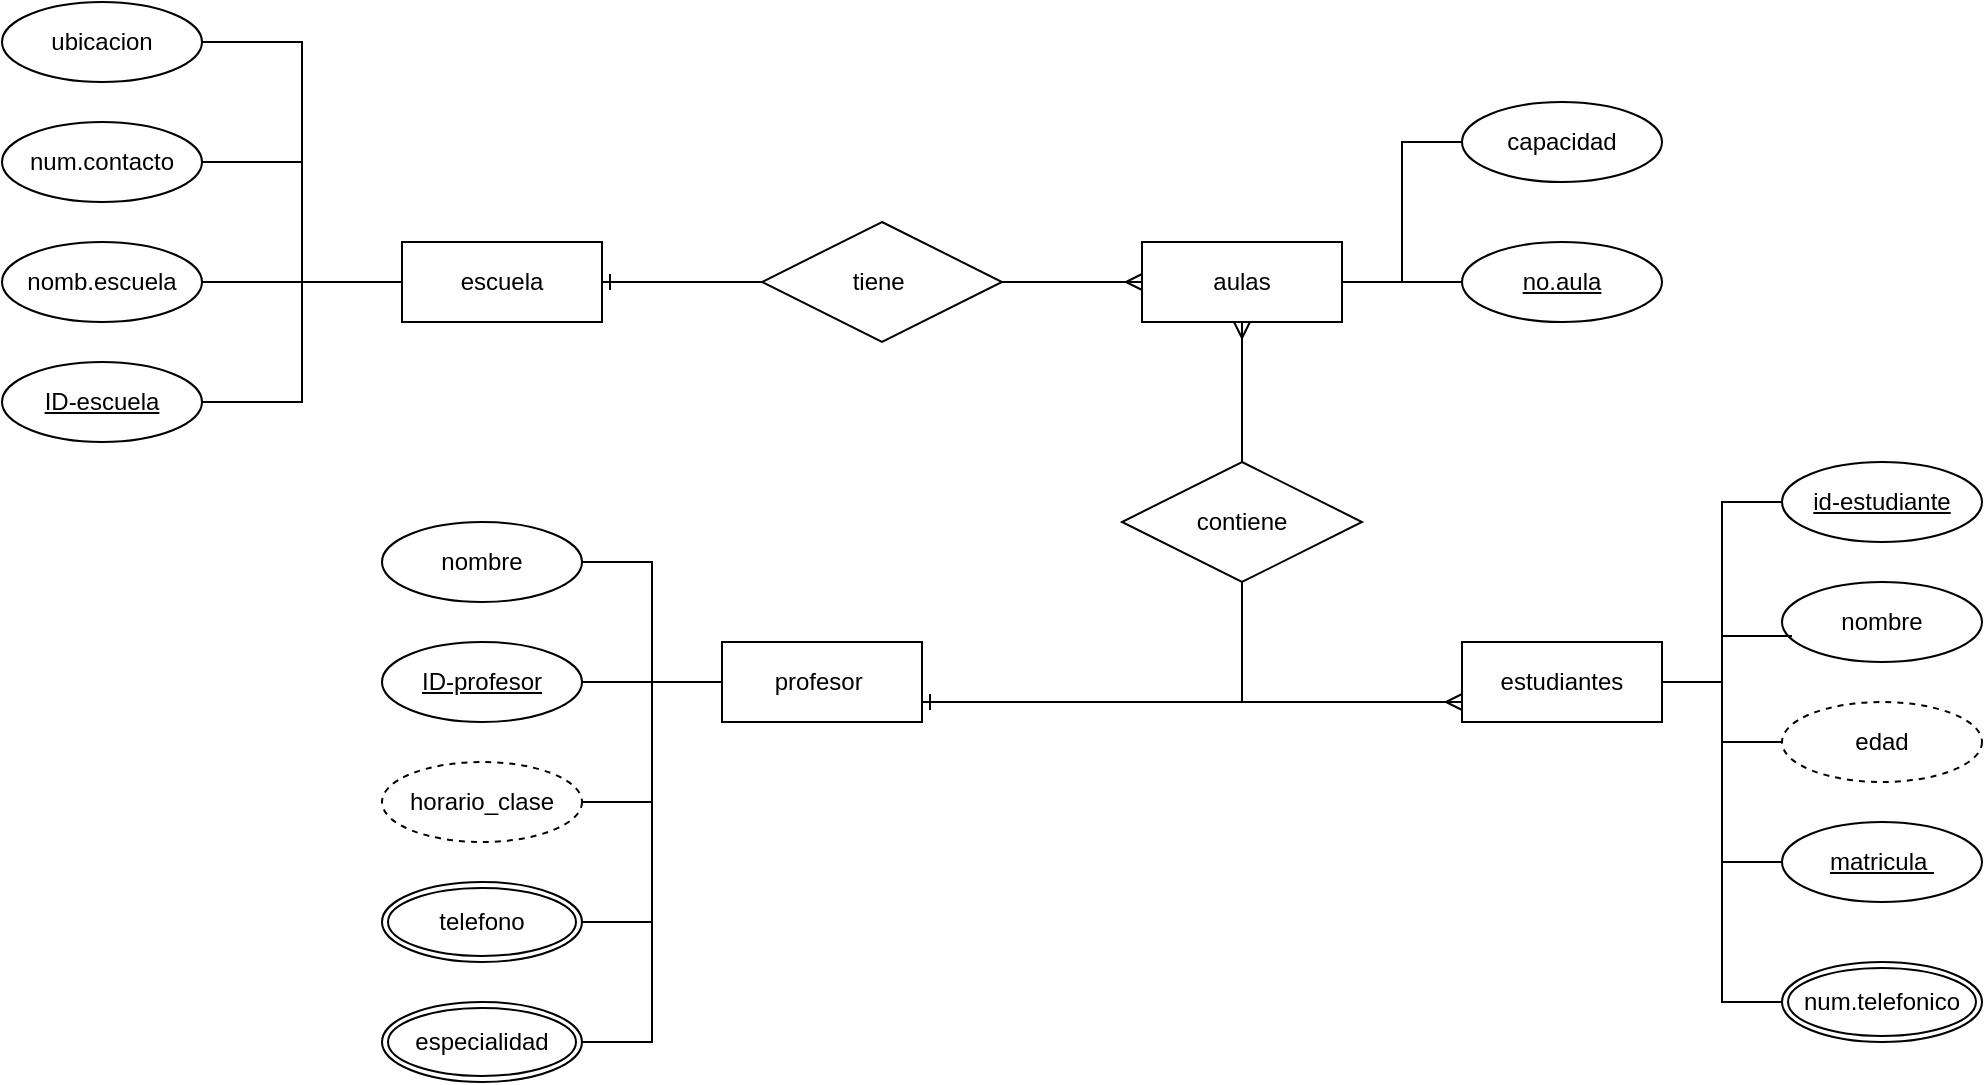 <mxfile version="24.0.8" type="device">
  <diagram id="R2lEEEUBdFMjLlhIrx00" name="Page-1">
    <mxGraphModel dx="1434" dy="784" grid="1" gridSize="10" guides="1" tooltips="1" connect="1" arrows="1" fold="1" page="1" pageScale="1" pageWidth="850" pageHeight="1100" math="0" shadow="0" extFonts="Permanent Marker^https://fonts.googleapis.com/css?family=Permanent+Marker">
      <root>
        <mxCell id="0" />
        <mxCell id="1" parent="0" />
        <mxCell id="Meo3LB4VUlqj9nJXqfs4-7" style="edgeStyle=orthogonalEdgeStyle;rounded=0;orthogonalLoop=1;jettySize=auto;html=1;entryX=1;entryY=0.5;entryDx=0;entryDy=0;endArrow=none;endFill=0;" parent="1" source="Meo3LB4VUlqj9nJXqfs4-1" target="Meo3LB4VUlqj9nJXqfs4-2" edge="1">
          <mxGeometry relative="1" as="geometry" />
        </mxCell>
        <mxCell id="Meo3LB4VUlqj9nJXqfs4-8" style="edgeStyle=orthogonalEdgeStyle;rounded=0;orthogonalLoop=1;jettySize=auto;html=1;entryX=1;entryY=0.5;entryDx=0;entryDy=0;endArrow=none;endFill=0;" parent="1" source="Meo3LB4VUlqj9nJXqfs4-1" target="Meo3LB4VUlqj9nJXqfs4-3" edge="1">
          <mxGeometry relative="1" as="geometry" />
        </mxCell>
        <mxCell id="Meo3LB4VUlqj9nJXqfs4-9" style="edgeStyle=orthogonalEdgeStyle;rounded=0;orthogonalLoop=1;jettySize=auto;html=1;entryX=1;entryY=0.5;entryDx=0;entryDy=0;endArrow=none;endFill=0;" parent="1" source="Meo3LB4VUlqj9nJXqfs4-1" target="Meo3LB4VUlqj9nJXqfs4-4" edge="1">
          <mxGeometry relative="1" as="geometry" />
        </mxCell>
        <mxCell id="Meo3LB4VUlqj9nJXqfs4-10" style="edgeStyle=orthogonalEdgeStyle;rounded=0;orthogonalLoop=1;jettySize=auto;html=1;entryX=1;entryY=0.5;entryDx=0;entryDy=0;endArrow=none;endFill=0;" parent="1" source="Meo3LB4VUlqj9nJXqfs4-1" target="Meo3LB4VUlqj9nJXqfs4-5" edge="1">
          <mxGeometry relative="1" as="geometry" />
        </mxCell>
        <mxCell id="Meo3LB4VUlqj9nJXqfs4-1" value="escuela" style="whiteSpace=wrap;html=1;align=center;" parent="1" vertex="1">
          <mxGeometry x="360" y="160" width="100" height="40" as="geometry" />
        </mxCell>
        <mxCell id="Meo3LB4VUlqj9nJXqfs4-2" value="ubicacion" style="ellipse;whiteSpace=wrap;html=1;align=center;" parent="1" vertex="1">
          <mxGeometry x="160" y="40" width="100" height="40" as="geometry" />
        </mxCell>
        <mxCell id="Meo3LB4VUlqj9nJXqfs4-3" value="num.contacto" style="ellipse;whiteSpace=wrap;html=1;align=center;" parent="1" vertex="1">
          <mxGeometry x="160" y="100" width="100" height="40" as="geometry" />
        </mxCell>
        <mxCell id="Meo3LB4VUlqj9nJXqfs4-4" value="nomb.escuela" style="ellipse;whiteSpace=wrap;html=1;align=center;" parent="1" vertex="1">
          <mxGeometry x="160" y="160" width="100" height="40" as="geometry" />
        </mxCell>
        <mxCell id="Meo3LB4VUlqj9nJXqfs4-5" value="ID-escuela" style="ellipse;whiteSpace=wrap;html=1;align=center;fontStyle=4;" parent="1" vertex="1">
          <mxGeometry x="160" y="220" width="100" height="40" as="geometry" />
        </mxCell>
        <mxCell id="Meo3LB4VUlqj9nJXqfs4-14" style="edgeStyle=orthogonalEdgeStyle;rounded=0;orthogonalLoop=1;jettySize=auto;html=1;entryX=0;entryY=0.5;entryDx=0;entryDy=0;endArrow=ERmany;endFill=0;" parent="1" source="Meo3LB4VUlqj9nJXqfs4-11" target="Meo3LB4VUlqj9nJXqfs4-13" edge="1">
          <mxGeometry relative="1" as="geometry" />
        </mxCell>
        <mxCell id="Meo3LB4VUlqj9nJXqfs4-22" style="edgeStyle=orthogonalEdgeStyle;rounded=0;orthogonalLoop=1;jettySize=auto;html=1;entryX=1;entryY=0.5;entryDx=0;entryDy=0;endArrow=ERone;endFill=0;" parent="1" source="Meo3LB4VUlqj9nJXqfs4-11" target="Meo3LB4VUlqj9nJXqfs4-1" edge="1">
          <mxGeometry relative="1" as="geometry" />
        </mxCell>
        <mxCell id="Meo3LB4VUlqj9nJXqfs4-11" value="tiene&amp;nbsp;" style="shape=rhombus;perimeter=rhombusPerimeter;whiteSpace=wrap;html=1;align=center;" parent="1" vertex="1">
          <mxGeometry x="540" y="150" width="120" height="60" as="geometry" />
        </mxCell>
        <mxCell id="Meo3LB4VUlqj9nJXqfs4-18" style="edgeStyle=orthogonalEdgeStyle;rounded=0;orthogonalLoop=1;jettySize=auto;html=1;entryX=0;entryY=0.5;entryDx=0;entryDy=0;endArrow=none;endFill=0;" parent="1" source="Meo3LB4VUlqj9nJXqfs4-13" target="Meo3LB4VUlqj9nJXqfs4-15" edge="1">
          <mxGeometry relative="1" as="geometry" />
        </mxCell>
        <mxCell id="Meo3LB4VUlqj9nJXqfs4-19" style="edgeStyle=orthogonalEdgeStyle;rounded=0;orthogonalLoop=1;jettySize=auto;html=1;endArrow=none;endFill=0;" parent="1" source="Meo3LB4VUlqj9nJXqfs4-13" target="Meo3LB4VUlqj9nJXqfs4-16" edge="1">
          <mxGeometry relative="1" as="geometry" />
        </mxCell>
        <mxCell id="Meo3LB4VUlqj9nJXqfs4-13" value="aulas" style="whiteSpace=wrap;html=1;align=center;" parent="1" vertex="1">
          <mxGeometry x="730" y="160" width="100" height="40" as="geometry" />
        </mxCell>
        <mxCell id="Meo3LB4VUlqj9nJXqfs4-15" value="capacidad" style="ellipse;whiteSpace=wrap;html=1;align=center;" parent="1" vertex="1">
          <mxGeometry x="890" y="90" width="100" height="40" as="geometry" />
        </mxCell>
        <mxCell id="Meo3LB4VUlqj9nJXqfs4-16" value="no.aula" style="ellipse;whiteSpace=wrap;html=1;align=center;fontStyle=4;" parent="1" vertex="1">
          <mxGeometry x="890" y="160" width="100" height="40" as="geometry" />
        </mxCell>
        <mxCell id="Meo3LB4VUlqj9nJXqfs4-24" style="edgeStyle=orthogonalEdgeStyle;rounded=0;orthogonalLoop=1;jettySize=auto;html=1;endArrow=ERmany;endFill=0;" parent="1" source="Meo3LB4VUlqj9nJXqfs4-21" target="Meo3LB4VUlqj9nJXqfs4-13" edge="1">
          <mxGeometry relative="1" as="geometry" />
        </mxCell>
        <mxCell id="Meo3LB4VUlqj9nJXqfs4-28" style="edgeStyle=orthogonalEdgeStyle;rounded=0;orthogonalLoop=1;jettySize=auto;html=1;entryX=0;entryY=0.75;entryDx=0;entryDy=0;endArrow=ERmany;endFill=0;" parent="1" source="Meo3LB4VUlqj9nJXqfs4-21" target="Meo3LB4VUlqj9nJXqfs4-26" edge="1">
          <mxGeometry relative="1" as="geometry">
            <Array as="points">
              <mxPoint x="780" y="390" />
            </Array>
          </mxGeometry>
        </mxCell>
        <mxCell id="Meo3LB4VUlqj9nJXqfs4-29" style="edgeStyle=orthogonalEdgeStyle;rounded=0;orthogonalLoop=1;jettySize=auto;html=1;entryX=1;entryY=0.75;entryDx=0;entryDy=0;endArrow=ERone;endFill=0;" parent="1" source="Meo3LB4VUlqj9nJXqfs4-21" target="Meo3LB4VUlqj9nJXqfs4-25" edge="1">
          <mxGeometry relative="1" as="geometry">
            <Array as="points">
              <mxPoint x="780" y="390" />
            </Array>
          </mxGeometry>
        </mxCell>
        <mxCell id="Meo3LB4VUlqj9nJXqfs4-21" value="contiene" style="shape=rhombus;perimeter=rhombusPerimeter;whiteSpace=wrap;html=1;align=center;" parent="1" vertex="1">
          <mxGeometry x="720" y="270" width="120" height="60" as="geometry" />
        </mxCell>
        <mxCell id="Meo3LB4VUlqj9nJXqfs4-36" style="edgeStyle=orthogonalEdgeStyle;rounded=0;orthogonalLoop=1;jettySize=auto;html=1;entryX=1;entryY=0.5;entryDx=0;entryDy=0;endArrow=none;endFill=0;" parent="1" source="Meo3LB4VUlqj9nJXqfs4-25" target="Meo3LB4VUlqj9nJXqfs4-30" edge="1">
          <mxGeometry relative="1" as="geometry" />
        </mxCell>
        <mxCell id="Meo3LB4VUlqj9nJXqfs4-37" style="edgeStyle=orthogonalEdgeStyle;rounded=0;orthogonalLoop=1;jettySize=auto;html=1;endArrow=none;endFill=0;" parent="1" source="Meo3LB4VUlqj9nJXqfs4-25" target="Meo3LB4VUlqj9nJXqfs4-31" edge="1">
          <mxGeometry relative="1" as="geometry" />
        </mxCell>
        <mxCell id="Meo3LB4VUlqj9nJXqfs4-38" style="edgeStyle=orthogonalEdgeStyle;rounded=0;orthogonalLoop=1;jettySize=auto;html=1;entryX=1;entryY=0.5;entryDx=0;entryDy=0;endArrow=none;endFill=0;" parent="1" source="Meo3LB4VUlqj9nJXqfs4-25" target="Meo3LB4VUlqj9nJXqfs4-33" edge="1">
          <mxGeometry relative="1" as="geometry" />
        </mxCell>
        <mxCell id="Meo3LB4VUlqj9nJXqfs4-39" style="edgeStyle=orthogonalEdgeStyle;rounded=0;orthogonalLoop=1;jettySize=auto;html=1;entryX=1;entryY=0.5;entryDx=0;entryDy=0;endArrow=none;endFill=0;" parent="1" source="Meo3LB4VUlqj9nJXqfs4-25" target="Meo3LB4VUlqj9nJXqfs4-34" edge="1">
          <mxGeometry relative="1" as="geometry" />
        </mxCell>
        <mxCell id="Meo3LB4VUlqj9nJXqfs4-40" style="edgeStyle=orthogonalEdgeStyle;rounded=0;orthogonalLoop=1;jettySize=auto;html=1;entryX=1;entryY=0.5;entryDx=0;entryDy=0;endArrow=none;endFill=0;" parent="1" source="Meo3LB4VUlqj9nJXqfs4-25" target="Meo3LB4VUlqj9nJXqfs4-35" edge="1">
          <mxGeometry relative="1" as="geometry" />
        </mxCell>
        <mxCell id="Meo3LB4VUlqj9nJXqfs4-25" value="profesor&amp;nbsp;" style="whiteSpace=wrap;html=1;align=center;" parent="1" vertex="1">
          <mxGeometry x="520" y="360" width="100" height="40" as="geometry" />
        </mxCell>
        <mxCell id="Meo3LB4VUlqj9nJXqfs4-50" style="edgeStyle=orthogonalEdgeStyle;rounded=0;orthogonalLoop=1;jettySize=auto;html=1;entryX=0;entryY=0.5;entryDx=0;entryDy=0;endArrow=none;endFill=0;" parent="1" source="Meo3LB4VUlqj9nJXqfs4-26" target="Meo3LB4VUlqj9nJXqfs4-42" edge="1">
          <mxGeometry relative="1" as="geometry" />
        </mxCell>
        <mxCell id="Meo3LB4VUlqj9nJXqfs4-52" style="edgeStyle=orthogonalEdgeStyle;rounded=0;orthogonalLoop=1;jettySize=auto;html=1;entryX=0;entryY=0.5;entryDx=0;entryDy=0;endArrow=none;endFill=0;" parent="1" source="Meo3LB4VUlqj9nJXqfs4-26" target="Meo3LB4VUlqj9nJXqfs4-43" edge="1">
          <mxGeometry relative="1" as="geometry" />
        </mxCell>
        <mxCell id="Meo3LB4VUlqj9nJXqfs4-53" style="edgeStyle=orthogonalEdgeStyle;rounded=0;orthogonalLoop=1;jettySize=auto;html=1;entryX=0;entryY=0.5;entryDx=0;entryDy=0;endArrow=none;endFill=0;" parent="1" source="Meo3LB4VUlqj9nJXqfs4-26" target="Meo3LB4VUlqj9nJXqfs4-45" edge="1">
          <mxGeometry relative="1" as="geometry" />
        </mxCell>
        <mxCell id="Meo3LB4VUlqj9nJXqfs4-54" style="edgeStyle=orthogonalEdgeStyle;rounded=0;orthogonalLoop=1;jettySize=auto;html=1;entryX=0;entryY=0.5;entryDx=0;entryDy=0;endArrow=none;endFill=0;" parent="1" source="Meo3LB4VUlqj9nJXqfs4-26" target="Meo3LB4VUlqj9nJXqfs4-46" edge="1">
          <mxGeometry relative="1" as="geometry" />
        </mxCell>
        <mxCell id="Meo3LB4VUlqj9nJXqfs4-26" value="estudiantes" style="whiteSpace=wrap;html=1;align=center;" parent="1" vertex="1">
          <mxGeometry x="890" y="360" width="100" height="40" as="geometry" />
        </mxCell>
        <mxCell id="Meo3LB4VUlqj9nJXqfs4-30" value="nombre" style="ellipse;whiteSpace=wrap;html=1;align=center;" parent="1" vertex="1">
          <mxGeometry x="350" y="300" width="100" height="40" as="geometry" />
        </mxCell>
        <mxCell id="Meo3LB4VUlqj9nJXqfs4-31" value="ID-profesor" style="ellipse;whiteSpace=wrap;html=1;align=center;fontStyle=4;" parent="1" vertex="1">
          <mxGeometry x="350" y="360" width="100" height="40" as="geometry" />
        </mxCell>
        <mxCell id="Meo3LB4VUlqj9nJXqfs4-33" value="horario_clase" style="ellipse;whiteSpace=wrap;html=1;align=center;dashed=1;" parent="1" vertex="1">
          <mxGeometry x="350" y="420" width="100" height="40" as="geometry" />
        </mxCell>
        <mxCell id="Meo3LB4VUlqj9nJXqfs4-34" value="telefono" style="ellipse;shape=doubleEllipse;margin=3;whiteSpace=wrap;html=1;align=center;" parent="1" vertex="1">
          <mxGeometry x="350" y="480" width="100" height="40" as="geometry" />
        </mxCell>
        <mxCell id="Meo3LB4VUlqj9nJXqfs4-35" value="especialidad" style="ellipse;shape=doubleEllipse;margin=3;whiteSpace=wrap;html=1;align=center;" parent="1" vertex="1">
          <mxGeometry x="350" y="540" width="100" height="40" as="geometry" />
        </mxCell>
        <mxCell id="Meo3LB4VUlqj9nJXqfs4-41" value="nombre" style="ellipse;whiteSpace=wrap;html=1;align=center;" parent="1" vertex="1">
          <mxGeometry x="1050" y="330" width="100" height="40" as="geometry" />
        </mxCell>
        <mxCell id="Meo3LB4VUlqj9nJXqfs4-42" value="id-estudiante" style="ellipse;whiteSpace=wrap;html=1;align=center;fontStyle=4;" parent="1" vertex="1">
          <mxGeometry x="1050" y="270" width="100" height="40" as="geometry" />
        </mxCell>
        <mxCell id="Meo3LB4VUlqj9nJXqfs4-43" value="edad" style="ellipse;whiteSpace=wrap;html=1;align=center;dashed=1;" parent="1" vertex="1">
          <mxGeometry x="1050" y="390" width="100" height="40" as="geometry" />
        </mxCell>
        <mxCell id="Meo3LB4VUlqj9nJXqfs4-45" value="matricula&amp;nbsp;" style="ellipse;whiteSpace=wrap;html=1;align=center;fontStyle=4;" parent="1" vertex="1">
          <mxGeometry x="1050" y="450" width="100" height="40" as="geometry" />
        </mxCell>
        <mxCell id="Meo3LB4VUlqj9nJXqfs4-46" value="num.telefonico" style="ellipse;shape=doubleEllipse;margin=3;whiteSpace=wrap;html=1;align=center;" parent="1" vertex="1">
          <mxGeometry x="1050" y="520" width="100" height="40" as="geometry" />
        </mxCell>
        <mxCell id="Meo3LB4VUlqj9nJXqfs4-51" style="edgeStyle=orthogonalEdgeStyle;rounded=0;orthogonalLoop=1;jettySize=auto;html=1;entryX=0.05;entryY=0.675;entryDx=0;entryDy=0;entryPerimeter=0;endArrow=none;endFill=0;" parent="1" source="Meo3LB4VUlqj9nJXqfs4-26" target="Meo3LB4VUlqj9nJXqfs4-41" edge="1">
          <mxGeometry relative="1" as="geometry" />
        </mxCell>
      </root>
    </mxGraphModel>
  </diagram>
</mxfile>
